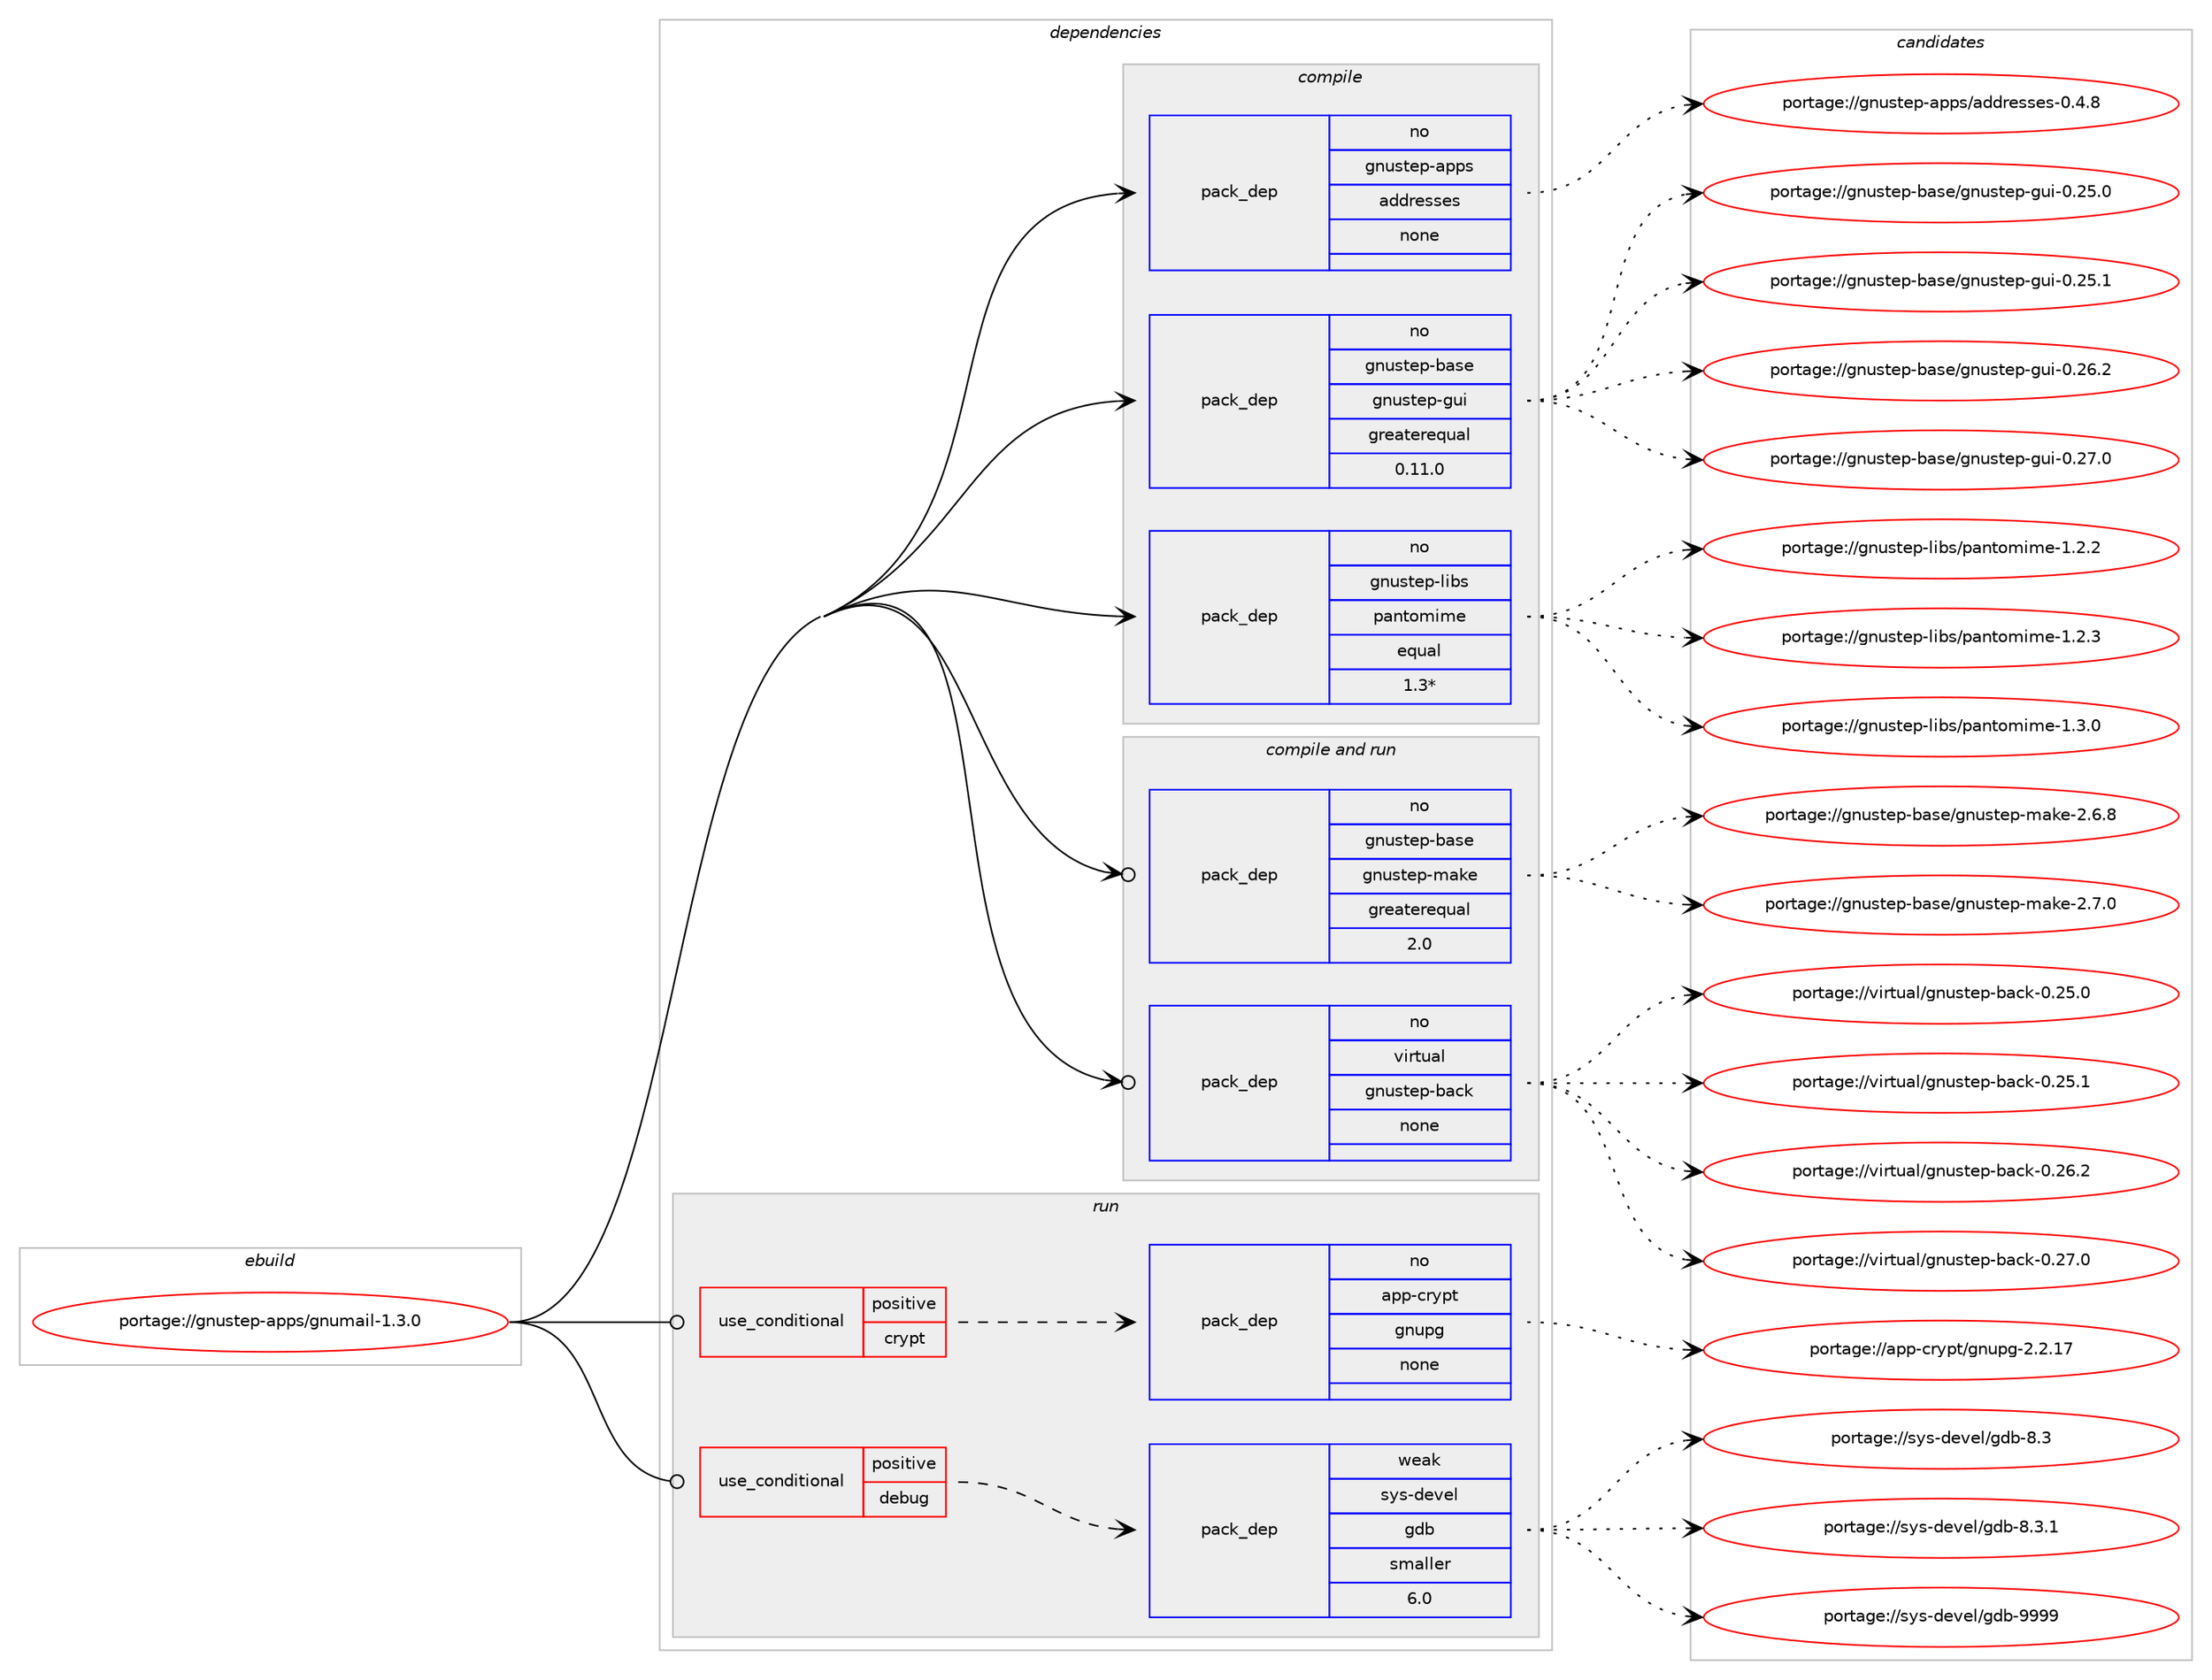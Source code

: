 digraph prolog {

# *************
# Graph options
# *************

newrank=true;
concentrate=true;
compound=true;
graph [rankdir=LR,fontname=Helvetica,fontsize=10,ranksep=1.5];#, ranksep=2.5, nodesep=0.2];
edge  [arrowhead=vee];
node  [fontname=Helvetica,fontsize=10];

# **********
# The ebuild
# **********

subgraph cluster_leftcol {
color=gray;
rank=same;
label=<<i>ebuild</i>>;
id [label="portage://gnustep-apps/gnumail-1.3.0", color=red, width=4, href="../gnustep-apps/gnumail-1.3.0.svg"];
}

# ****************
# The dependencies
# ****************

subgraph cluster_midcol {
color=gray;
label=<<i>dependencies</i>>;
subgraph cluster_compile {
fillcolor="#eeeeee";
style=filled;
label=<<i>compile</i>>;
subgraph pack204362 {
dependency283143 [label=<<TABLE BORDER="0" CELLBORDER="1" CELLSPACING="0" CELLPADDING="4" WIDTH="220"><TR><TD ROWSPAN="6" CELLPADDING="30">pack_dep</TD></TR><TR><TD WIDTH="110">no</TD></TR><TR><TD>gnustep-apps</TD></TR><TR><TD>addresses</TD></TR><TR><TD>none</TD></TR><TR><TD></TD></TR></TABLE>>, shape=none, color=blue];
}
id:e -> dependency283143:w [weight=20,style="solid",arrowhead="vee"];
subgraph pack204363 {
dependency283144 [label=<<TABLE BORDER="0" CELLBORDER="1" CELLSPACING="0" CELLPADDING="4" WIDTH="220"><TR><TD ROWSPAN="6" CELLPADDING="30">pack_dep</TD></TR><TR><TD WIDTH="110">no</TD></TR><TR><TD>gnustep-base</TD></TR><TR><TD>gnustep-gui</TD></TR><TR><TD>greaterequal</TD></TR><TR><TD>0.11.0</TD></TR></TABLE>>, shape=none, color=blue];
}
id:e -> dependency283144:w [weight=20,style="solid",arrowhead="vee"];
subgraph pack204364 {
dependency283145 [label=<<TABLE BORDER="0" CELLBORDER="1" CELLSPACING="0" CELLPADDING="4" WIDTH="220"><TR><TD ROWSPAN="6" CELLPADDING="30">pack_dep</TD></TR><TR><TD WIDTH="110">no</TD></TR><TR><TD>gnustep-libs</TD></TR><TR><TD>pantomime</TD></TR><TR><TD>equal</TD></TR><TR><TD>1.3*</TD></TR></TABLE>>, shape=none, color=blue];
}
id:e -> dependency283145:w [weight=20,style="solid",arrowhead="vee"];
}
subgraph cluster_compileandrun {
fillcolor="#eeeeee";
style=filled;
label=<<i>compile and run</i>>;
subgraph pack204365 {
dependency283146 [label=<<TABLE BORDER="0" CELLBORDER="1" CELLSPACING="0" CELLPADDING="4" WIDTH="220"><TR><TD ROWSPAN="6" CELLPADDING="30">pack_dep</TD></TR><TR><TD WIDTH="110">no</TD></TR><TR><TD>gnustep-base</TD></TR><TR><TD>gnustep-make</TD></TR><TR><TD>greaterequal</TD></TR><TR><TD>2.0</TD></TR></TABLE>>, shape=none, color=blue];
}
id:e -> dependency283146:w [weight=20,style="solid",arrowhead="odotvee"];
subgraph pack204366 {
dependency283147 [label=<<TABLE BORDER="0" CELLBORDER="1" CELLSPACING="0" CELLPADDING="4" WIDTH="220"><TR><TD ROWSPAN="6" CELLPADDING="30">pack_dep</TD></TR><TR><TD WIDTH="110">no</TD></TR><TR><TD>virtual</TD></TR><TR><TD>gnustep-back</TD></TR><TR><TD>none</TD></TR><TR><TD></TD></TR></TABLE>>, shape=none, color=blue];
}
id:e -> dependency283147:w [weight=20,style="solid",arrowhead="odotvee"];
}
subgraph cluster_run {
fillcolor="#eeeeee";
style=filled;
label=<<i>run</i>>;
subgraph cond74623 {
dependency283148 [label=<<TABLE BORDER="0" CELLBORDER="1" CELLSPACING="0" CELLPADDING="4"><TR><TD ROWSPAN="3" CELLPADDING="10">use_conditional</TD></TR><TR><TD>positive</TD></TR><TR><TD>crypt</TD></TR></TABLE>>, shape=none, color=red];
subgraph pack204367 {
dependency283149 [label=<<TABLE BORDER="0" CELLBORDER="1" CELLSPACING="0" CELLPADDING="4" WIDTH="220"><TR><TD ROWSPAN="6" CELLPADDING="30">pack_dep</TD></TR><TR><TD WIDTH="110">no</TD></TR><TR><TD>app-crypt</TD></TR><TR><TD>gnupg</TD></TR><TR><TD>none</TD></TR><TR><TD></TD></TR></TABLE>>, shape=none, color=blue];
}
dependency283148:e -> dependency283149:w [weight=20,style="dashed",arrowhead="vee"];
}
id:e -> dependency283148:w [weight=20,style="solid",arrowhead="odot"];
subgraph cond74624 {
dependency283150 [label=<<TABLE BORDER="0" CELLBORDER="1" CELLSPACING="0" CELLPADDING="4"><TR><TD ROWSPAN="3" CELLPADDING="10">use_conditional</TD></TR><TR><TD>positive</TD></TR><TR><TD>debug</TD></TR></TABLE>>, shape=none, color=red];
subgraph pack204368 {
dependency283151 [label=<<TABLE BORDER="0" CELLBORDER="1" CELLSPACING="0" CELLPADDING="4" WIDTH="220"><TR><TD ROWSPAN="6" CELLPADDING="30">pack_dep</TD></TR><TR><TD WIDTH="110">weak</TD></TR><TR><TD>sys-devel</TD></TR><TR><TD>gdb</TD></TR><TR><TD>smaller</TD></TR><TR><TD>6.0</TD></TR></TABLE>>, shape=none, color=blue];
}
dependency283150:e -> dependency283151:w [weight=20,style="dashed",arrowhead="vee"];
}
id:e -> dependency283150:w [weight=20,style="solid",arrowhead="odot"];
}
}

# **************
# The candidates
# **************

subgraph cluster_choices {
rank=same;
color=gray;
label=<<i>candidates</i>>;

subgraph choice204362 {
color=black;
nodesep=1;
choiceportage10311011711511610111245971121121154797100100114101115115101115454846524656 [label="portage://gnustep-apps/addresses-0.4.8", color=red, width=4,href="../gnustep-apps/addresses-0.4.8.svg"];
dependency283143:e -> choiceportage10311011711511610111245971121121154797100100114101115115101115454846524656:w [style=dotted,weight="100"];
}
subgraph choice204363 {
color=black;
nodesep=1;
choiceportage103110117115116101112459897115101471031101171151161011124510311710545484650534648 [label="portage://gnustep-base/gnustep-gui-0.25.0", color=red, width=4,href="../gnustep-base/gnustep-gui-0.25.0.svg"];
choiceportage103110117115116101112459897115101471031101171151161011124510311710545484650534649 [label="portage://gnustep-base/gnustep-gui-0.25.1", color=red, width=4,href="../gnustep-base/gnustep-gui-0.25.1.svg"];
choiceportage103110117115116101112459897115101471031101171151161011124510311710545484650544650 [label="portage://gnustep-base/gnustep-gui-0.26.2", color=red, width=4,href="../gnustep-base/gnustep-gui-0.26.2.svg"];
choiceportage103110117115116101112459897115101471031101171151161011124510311710545484650554648 [label="portage://gnustep-base/gnustep-gui-0.27.0", color=red, width=4,href="../gnustep-base/gnustep-gui-0.27.0.svg"];
dependency283144:e -> choiceportage103110117115116101112459897115101471031101171151161011124510311710545484650534648:w [style=dotted,weight="100"];
dependency283144:e -> choiceportage103110117115116101112459897115101471031101171151161011124510311710545484650534649:w [style=dotted,weight="100"];
dependency283144:e -> choiceportage103110117115116101112459897115101471031101171151161011124510311710545484650544650:w [style=dotted,weight="100"];
dependency283144:e -> choiceportage103110117115116101112459897115101471031101171151161011124510311710545484650554648:w [style=dotted,weight="100"];
}
subgraph choice204364 {
color=black;
nodesep=1;
choiceportage10311011711511610111245108105981154711297110116111109105109101454946504650 [label="portage://gnustep-libs/pantomime-1.2.2", color=red, width=4,href="../gnustep-libs/pantomime-1.2.2.svg"];
choiceportage10311011711511610111245108105981154711297110116111109105109101454946504651 [label="portage://gnustep-libs/pantomime-1.2.3", color=red, width=4,href="../gnustep-libs/pantomime-1.2.3.svg"];
choiceportage10311011711511610111245108105981154711297110116111109105109101454946514648 [label="portage://gnustep-libs/pantomime-1.3.0", color=red, width=4,href="../gnustep-libs/pantomime-1.3.0.svg"];
dependency283145:e -> choiceportage10311011711511610111245108105981154711297110116111109105109101454946504650:w [style=dotted,weight="100"];
dependency283145:e -> choiceportage10311011711511610111245108105981154711297110116111109105109101454946504651:w [style=dotted,weight="100"];
dependency283145:e -> choiceportage10311011711511610111245108105981154711297110116111109105109101454946514648:w [style=dotted,weight="100"];
}
subgraph choice204365 {
color=black;
nodesep=1;
choiceportage103110117115116101112459897115101471031101171151161011124510997107101455046544656 [label="portage://gnustep-base/gnustep-make-2.6.8", color=red, width=4,href="../gnustep-base/gnustep-make-2.6.8.svg"];
choiceportage103110117115116101112459897115101471031101171151161011124510997107101455046554648 [label="portage://gnustep-base/gnustep-make-2.7.0", color=red, width=4,href="../gnustep-base/gnustep-make-2.7.0.svg"];
dependency283146:e -> choiceportage103110117115116101112459897115101471031101171151161011124510997107101455046544656:w [style=dotted,weight="100"];
dependency283146:e -> choiceportage103110117115116101112459897115101471031101171151161011124510997107101455046554648:w [style=dotted,weight="100"];
}
subgraph choice204366 {
color=black;
nodesep=1;
choiceportage11810511411611797108471031101171151161011124598979910745484650534648 [label="portage://virtual/gnustep-back-0.25.0", color=red, width=4,href="../virtual/gnustep-back-0.25.0.svg"];
choiceportage11810511411611797108471031101171151161011124598979910745484650534649 [label="portage://virtual/gnustep-back-0.25.1", color=red, width=4,href="../virtual/gnustep-back-0.25.1.svg"];
choiceportage11810511411611797108471031101171151161011124598979910745484650544650 [label="portage://virtual/gnustep-back-0.26.2", color=red, width=4,href="../virtual/gnustep-back-0.26.2.svg"];
choiceportage11810511411611797108471031101171151161011124598979910745484650554648 [label="portage://virtual/gnustep-back-0.27.0", color=red, width=4,href="../virtual/gnustep-back-0.27.0.svg"];
dependency283147:e -> choiceportage11810511411611797108471031101171151161011124598979910745484650534648:w [style=dotted,weight="100"];
dependency283147:e -> choiceportage11810511411611797108471031101171151161011124598979910745484650534649:w [style=dotted,weight="100"];
dependency283147:e -> choiceportage11810511411611797108471031101171151161011124598979910745484650544650:w [style=dotted,weight="100"];
dependency283147:e -> choiceportage11810511411611797108471031101171151161011124598979910745484650554648:w [style=dotted,weight="100"];
}
subgraph choice204367 {
color=black;
nodesep=1;
choiceportage9711211245991141211121164710311011711210345504650464955 [label="portage://app-crypt/gnupg-2.2.17", color=red, width=4,href="../app-crypt/gnupg-2.2.17.svg"];
dependency283149:e -> choiceportage9711211245991141211121164710311011711210345504650464955:w [style=dotted,weight="100"];
}
subgraph choice204368 {
color=black;
nodesep=1;
choiceportage11512111545100101118101108471031009845564651 [label="portage://sys-devel/gdb-8.3", color=red, width=4,href="../sys-devel/gdb-8.3.svg"];
choiceportage115121115451001011181011084710310098455646514649 [label="portage://sys-devel/gdb-8.3.1", color=red, width=4,href="../sys-devel/gdb-8.3.1.svg"];
choiceportage1151211154510010111810110847103100984557575757 [label="portage://sys-devel/gdb-9999", color=red, width=4,href="../sys-devel/gdb-9999.svg"];
dependency283151:e -> choiceportage11512111545100101118101108471031009845564651:w [style=dotted,weight="100"];
dependency283151:e -> choiceportage115121115451001011181011084710310098455646514649:w [style=dotted,weight="100"];
dependency283151:e -> choiceportage1151211154510010111810110847103100984557575757:w [style=dotted,weight="100"];
}
}

}
